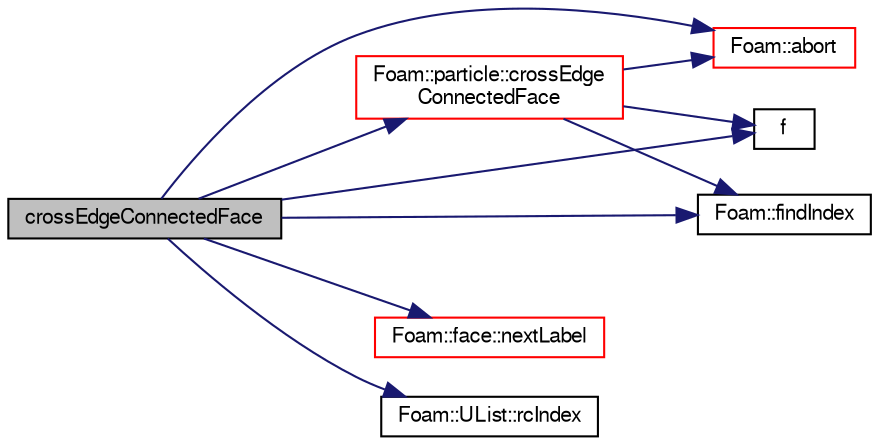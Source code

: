 digraph "crossEdgeConnectedFace"
{
  bgcolor="transparent";
  edge [fontname="FreeSans",fontsize="10",labelfontname="FreeSans",labelfontsize="10"];
  node [fontname="FreeSans",fontsize="10",shape=record];
  rankdir="LR";
  Node258 [label="crossEdgeConnectedFace",height=0.2,width=0.4,color="black", fillcolor="grey75", style="filled", fontcolor="black"];
  Node258 -> Node259 [color="midnightblue",fontsize="10",style="solid",fontname="FreeSans"];
  Node259 [label="Foam::abort",height=0.2,width=0.4,color="red",URL="$a21124.html#a447107a607d03e417307c203fa5fb44b"];
  Node258 -> Node302 [color="midnightblue",fontsize="10",style="solid",fontname="FreeSans"];
  Node302 [label="Foam::particle::crossEdge\lConnectedFace",height=0.2,width=0.4,color="red",URL="$a23586.html#ae442e1bec92480b4f50c527b934edddb",tooltip="Cross the from the given face across the given edge of the. "];
  Node302 -> Node259 [color="midnightblue",fontsize="10",style="solid",fontname="FreeSans"];
  Node302 -> Node310 [color="midnightblue",fontsize="10",style="solid",fontname="FreeSans"];
  Node310 [label="f",height=0.2,width=0.4,color="black",URL="$a17900.html#a888be93833ac7a23170555c69c690288"];
  Node302 -> Node312 [color="midnightblue",fontsize="10",style="solid",fontname="FreeSans"];
  Node312 [label="Foam::findIndex",height=0.2,width=0.4,color="black",URL="$a21124.html#ac16695f83f370df159eed19f92d095fb",tooltip="Find first occurence of given element and return index,. "];
  Node258 -> Node310 [color="midnightblue",fontsize="10",style="solid",fontname="FreeSans"];
  Node258 -> Node312 [color="midnightblue",fontsize="10",style="solid",fontname="FreeSans"];
  Node258 -> Node444 [color="midnightblue",fontsize="10",style="solid",fontname="FreeSans"];
  Node444 [label="Foam::face::nextLabel",height=0.2,width=0.4,color="red",URL="$a27218.html#a8d8ab7da5fc0315042faf1b6dcf64f4a",tooltip="Next vertex on face. "];
  Node258 -> Node308 [color="midnightblue",fontsize="10",style="solid",fontname="FreeSans"];
  Node308 [label="Foam::UList::rcIndex",height=0.2,width=0.4,color="black",URL="$a25698.html#a286b66c68007df4532de24354ec487cb",tooltip="Return the reverse circular index, i.e. the previous index. "];
}
